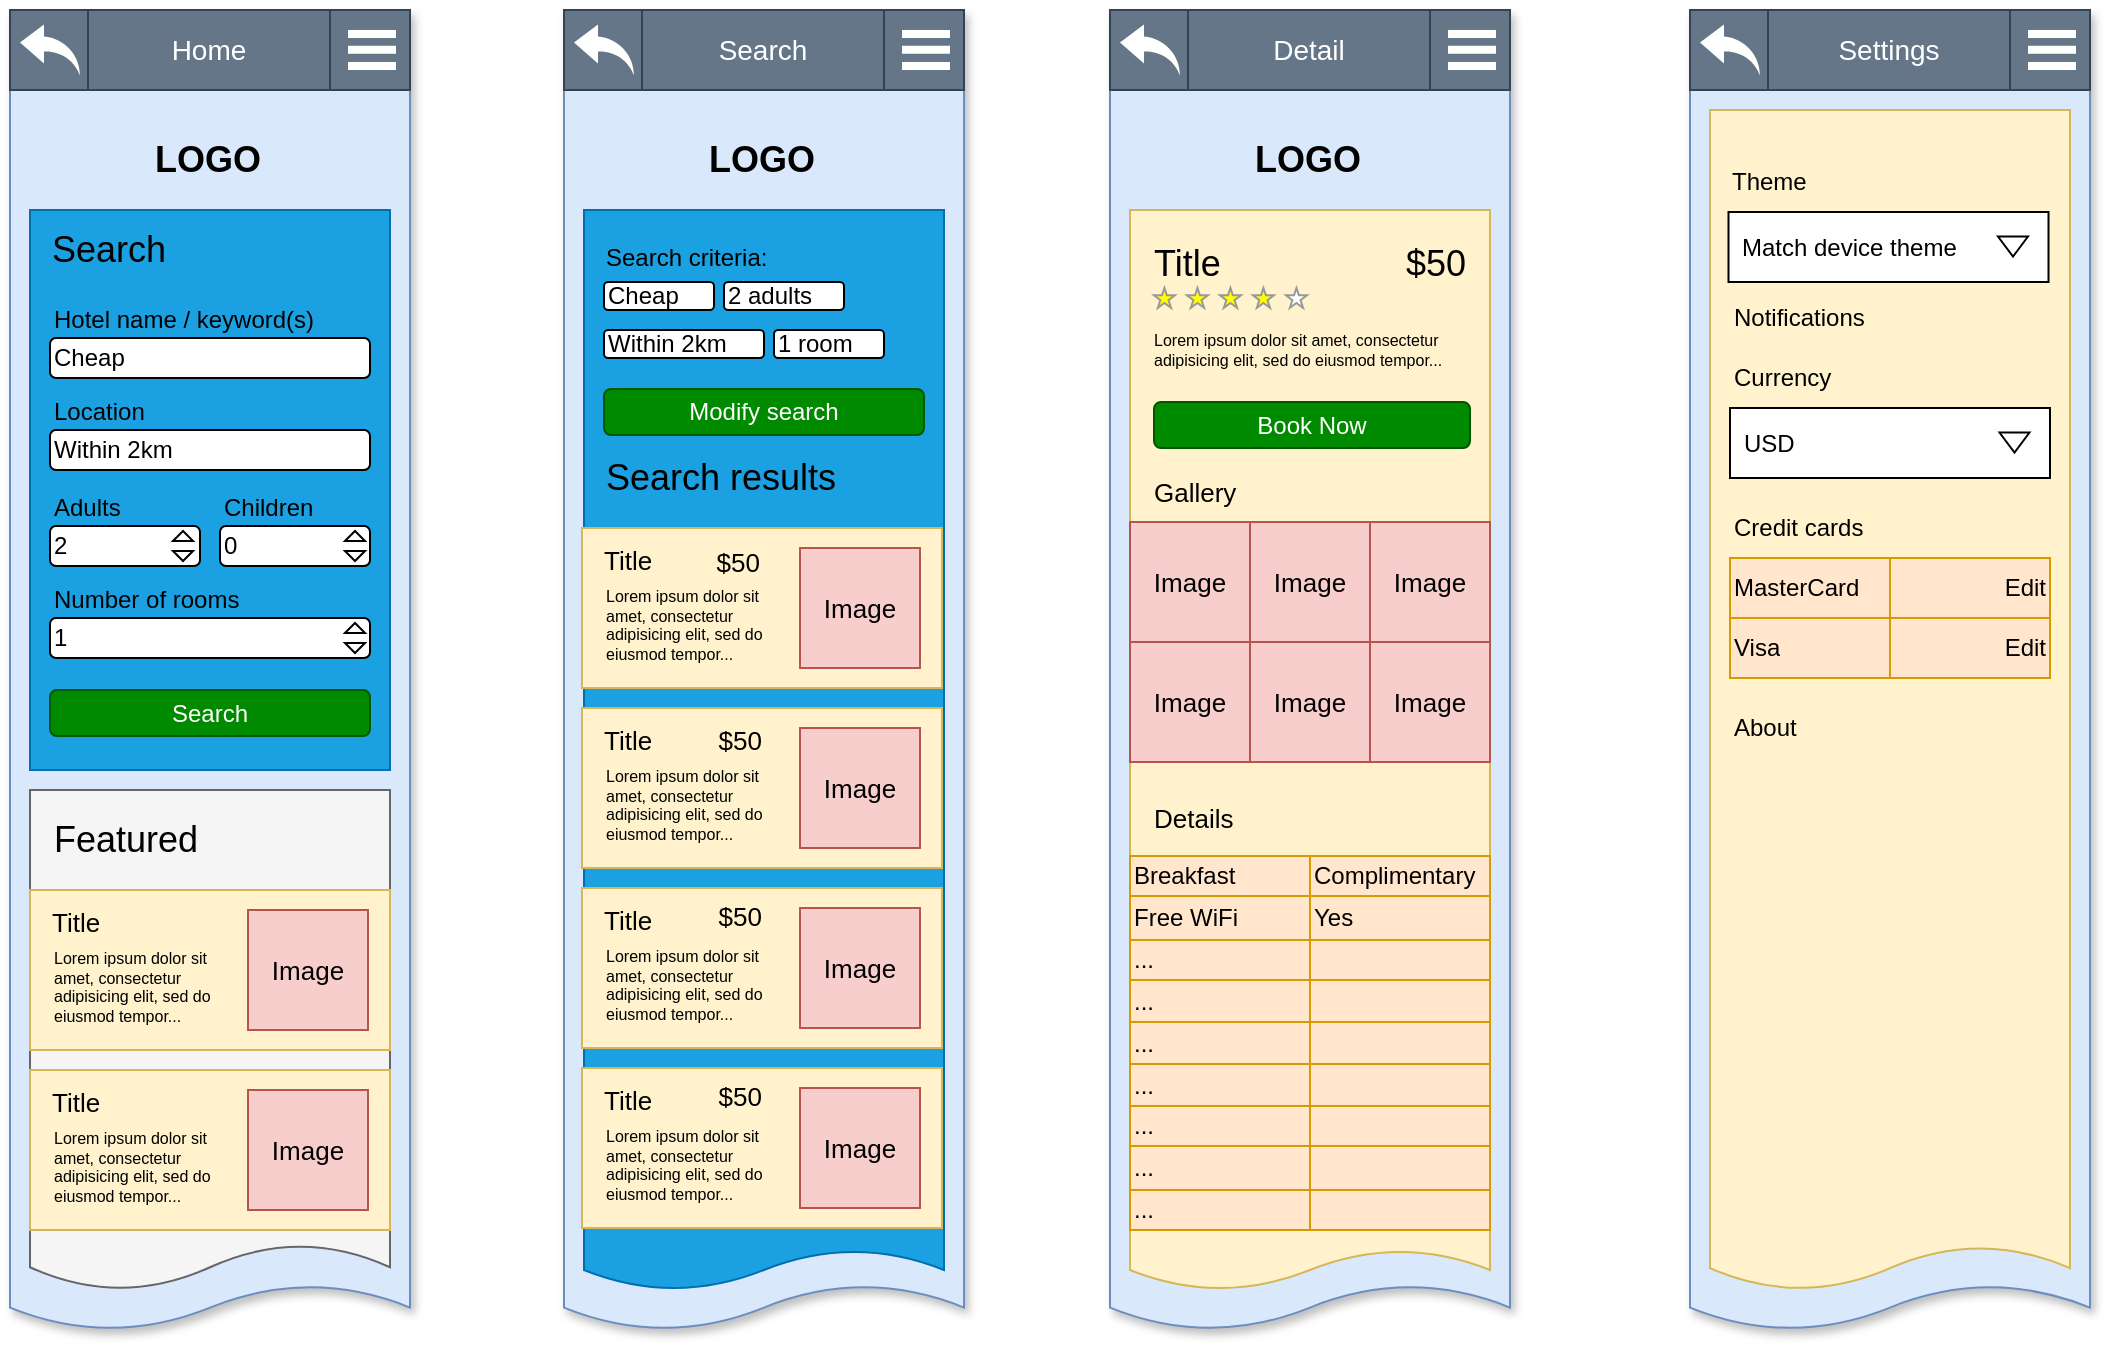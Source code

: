 <mxfile version="20.0.3" type="device"><diagram id="dLXvQDqsmaYgYuKGs8XK" name="Page-1"><mxGraphModel dx="1188" dy="667" grid="0" gridSize="10" guides="1" tooltips="1" connect="1" arrows="1" fold="1" page="1" pageScale="1" pageWidth="1169" pageHeight="827" math="0" shadow="0"><root><mxCell id="0"/><mxCell id="1" parent="0"/><mxCell id="MknirRcpuRxlGnWy9fEz-30" value="" style="shape=document;whiteSpace=wrap;html=1;boundedLbl=1;fontSize=18;fillColor=#dae8fc;size=0.034;strokeColor=#6c8ebf;shadow=1;" parent="1" vertex="1"><mxGeometry x="60" y="80" width="200" height="660" as="geometry"/></mxCell><mxCell id="MknirRcpuRxlGnWy9fEz-31" value="" style="shape=document;whiteSpace=wrap;html=1;boundedLbl=1;fontSize=18;fillColor=#f5f5f5;size=0.091;fontColor=#333333;strokeColor=#666666;" parent="1" vertex="1"><mxGeometry x="70" y="470" width="180" height="250" as="geometry"/></mxCell><mxCell id="MknirRcpuRxlGnWy9fEz-25" value="" style="rounded=0;whiteSpace=wrap;html=1;fillColor=#1ba1e2;fontColor=#ffffff;strokeColor=#006EAF;" parent="1" vertex="1"><mxGeometry x="70" y="180" width="180" height="280" as="geometry"/></mxCell><mxCell id="MknirRcpuRxlGnWy9fEz-2" value="LOGO" style="text;html=1;strokeColor=none;fillColor=none;align=center;verticalAlign=middle;whiteSpace=wrap;rounded=0;fontSize=18;fontStyle=1" parent="1" vertex="1"><mxGeometry x="99" y="140" width="120" height="30" as="geometry"/></mxCell><mxCell id="MknirRcpuRxlGnWy9fEz-3" value="Search" style="text;html=1;strokeColor=none;fillColor=none;align=left;verticalAlign=middle;whiteSpace=wrap;rounded=0;fontSize=18;" parent="1" vertex="1"><mxGeometry x="79" y="190" width="160" height="20" as="geometry"/></mxCell><mxCell id="MknirRcpuRxlGnWy9fEz-4" value="Location" style="text;html=1;strokeColor=none;fillColor=none;align=left;verticalAlign=middle;whiteSpace=wrap;rounded=0;" parent="1" vertex="1"><mxGeometry x="80" y="276" width="160" height="10" as="geometry"/></mxCell><mxCell id="MknirRcpuRxlGnWy9fEz-5" value="Within 2km" style="rounded=1;whiteSpace=wrap;html=1;align=left;" parent="1" vertex="1"><mxGeometry x="80" y="290" width="160" height="20" as="geometry"/></mxCell><mxCell id="MknirRcpuRxlGnWy9fEz-10" value="Hotel name / keyword(s)" style="text;html=1;strokeColor=none;fillColor=none;align=left;verticalAlign=middle;whiteSpace=wrap;rounded=0;" parent="1" vertex="1"><mxGeometry x="80" y="230" width="160" height="10" as="geometry"/></mxCell><mxCell id="MknirRcpuRxlGnWy9fEz-11" value="Cheap" style="rounded=1;whiteSpace=wrap;html=1;align=left;" parent="1" vertex="1"><mxGeometry x="80" y="244" width="160" height="20" as="geometry"/></mxCell><mxCell id="MknirRcpuRxlGnWy9fEz-12" value="Adults" style="text;html=1;strokeColor=none;fillColor=none;align=left;verticalAlign=middle;whiteSpace=wrap;rounded=0;" parent="1" vertex="1"><mxGeometry x="80" y="324" width="75" height="10" as="geometry"/></mxCell><mxCell id="MknirRcpuRxlGnWy9fEz-13" value="2" style="rounded=1;whiteSpace=wrap;html=1;align=left;" parent="1" vertex="1"><mxGeometry x="80" y="338" width="75" height="20" as="geometry"/></mxCell><mxCell id="MknirRcpuRxlGnWy9fEz-14" value="Number of rooms" style="text;html=1;strokeColor=none;fillColor=none;align=left;verticalAlign=middle;whiteSpace=wrap;rounded=0;" parent="1" vertex="1"><mxGeometry x="80" y="370" width="160" height="10" as="geometry"/></mxCell><mxCell id="MknirRcpuRxlGnWy9fEz-15" value="1" style="rounded=1;whiteSpace=wrap;html=1;align=left;" parent="1" vertex="1"><mxGeometry x="80" y="384" width="160" height="20" as="geometry"/></mxCell><mxCell id="MknirRcpuRxlGnWy9fEz-16" value="Search" style="rounded=1;whiteSpace=wrap;html=1;fillColor=#008a00;fontColor=#ffffff;strokeColor=#005700;" parent="1" vertex="1"><mxGeometry x="80" y="420" width="160" height="23" as="geometry"/></mxCell><mxCell id="MknirRcpuRxlGnWy9fEz-18" value="0" style="rounded=1;whiteSpace=wrap;html=1;align=left;" parent="1" vertex="1"><mxGeometry x="165" y="338" width="75" height="20" as="geometry"/></mxCell><mxCell id="MknirRcpuRxlGnWy9fEz-19" value="Children" style="text;html=1;strokeColor=none;fillColor=none;align=left;verticalAlign=middle;whiteSpace=wrap;rounded=0;" parent="1" vertex="1"><mxGeometry x="165" y="324" width="75" height="10" as="geometry"/></mxCell><mxCell id="MknirRcpuRxlGnWy9fEz-20" value="" style="triangle;whiteSpace=wrap;html=1;fillColor=default;rotation=90;" parent="1" vertex="1"><mxGeometry x="144" y="348" width="5" height="10" as="geometry"/></mxCell><mxCell id="MknirRcpuRxlGnWy9fEz-21" value="" style="triangle;whiteSpace=wrap;html=1;fillColor=default;rotation=-90;" parent="1" vertex="1"><mxGeometry x="144" y="338" width="5" height="10" as="geometry"/></mxCell><mxCell id="MknirRcpuRxlGnWy9fEz-22" value="" style="triangle;whiteSpace=wrap;html=1;fillColor=default;rotation=90;" parent="1" vertex="1"><mxGeometry x="230" y="348" width="5" height="10" as="geometry"/></mxCell><mxCell id="MknirRcpuRxlGnWy9fEz-23" value="" style="triangle;whiteSpace=wrap;html=1;fillColor=default;rotation=-90;" parent="1" vertex="1"><mxGeometry x="230" y="338" width="5" height="10" as="geometry"/></mxCell><mxCell id="MknirRcpuRxlGnWy9fEz-24" value="" style="shape=image;html=1;verticalAlign=top;verticalLabelPosition=bottom;labelBackgroundColor=#ffffff;imageAspect=0;aspect=fixed;image=https://cdn1.iconfinder.com/data/icons/bootstrap-vol-3/16/geo-alt-128.png;fillColor=default;" parent="1" vertex="1"><mxGeometry x="226" y="293.5" width="13" height="13" as="geometry"/></mxCell><mxCell id="MknirRcpuRxlGnWy9fEz-26" value="" style="triangle;whiteSpace=wrap;html=1;fillColor=default;rotation=90;" parent="1" vertex="1"><mxGeometry x="230" y="394" width="5" height="10" as="geometry"/></mxCell><mxCell id="MknirRcpuRxlGnWy9fEz-27" value="" style="triangle;whiteSpace=wrap;html=1;fillColor=default;rotation=-90;" parent="1" vertex="1"><mxGeometry x="230" y="384" width="5" height="10" as="geometry"/></mxCell><mxCell id="MknirRcpuRxlGnWy9fEz-32" value="Featured" style="text;html=1;strokeColor=none;fillColor=none;align=left;verticalAlign=middle;whiteSpace=wrap;rounded=0;fontSize=18;" parent="1" vertex="1"><mxGeometry x="80" y="480" width="160" height="30" as="geometry"/></mxCell><mxCell id="MknirRcpuRxlGnWy9fEz-42" value="" style="group" parent="1" vertex="1" connectable="0"><mxGeometry x="70" y="520" width="180" height="80" as="geometry"/></mxCell><mxCell id="MknirRcpuRxlGnWy9fEz-41" value="" style="rounded=0;whiteSpace=wrap;html=1;fontSize=8;fillColor=#fff2cc;strokeColor=#d6b656;" parent="MknirRcpuRxlGnWy9fEz-42" vertex="1"><mxGeometry width="180" height="80" as="geometry"/></mxCell><mxCell id="MknirRcpuRxlGnWy9fEz-34" value="Image" style="rounded=0;whiteSpace=wrap;html=1;fontSize=13;fillColor=#f8cecc;strokeColor=#b85450;" parent="MknirRcpuRxlGnWy9fEz-42" vertex="1"><mxGeometry x="109" y="10" width="60" height="60" as="geometry"/></mxCell><mxCell id="MknirRcpuRxlGnWy9fEz-36" value="Title" style="text;html=1;strokeColor=none;fillColor=none;align=left;verticalAlign=top;whiteSpace=wrap;rounded=0;fontSize=13;" parent="MknirRcpuRxlGnWy9fEz-42" vertex="1"><mxGeometry x="9" y="2" width="60" height="30" as="geometry"/></mxCell><mxCell id="MknirRcpuRxlGnWy9fEz-38" value="Lorem ipsum dolor sit amet, consectetur adipisicing elit, sed do eiusmod tempor..." style="text;html=1;strokeColor=none;fillColor=none;align=left;verticalAlign=top;whiteSpace=wrap;rounded=0;fontSize=8;" parent="MknirRcpuRxlGnWy9fEz-42" vertex="1"><mxGeometry x="10" y="23" width="90" height="45" as="geometry"/></mxCell><mxCell id="MknirRcpuRxlGnWy9fEz-43" value="" style="group" parent="1" vertex="1" connectable="0"><mxGeometry x="70" y="610" width="180" height="80" as="geometry"/></mxCell><mxCell id="MknirRcpuRxlGnWy9fEz-44" value="" style="rounded=0;whiteSpace=wrap;html=1;fontSize=8;fillColor=#fff2cc;strokeColor=#d6b656;" parent="MknirRcpuRxlGnWy9fEz-43" vertex="1"><mxGeometry width="180" height="80" as="geometry"/></mxCell><mxCell id="MknirRcpuRxlGnWy9fEz-45" value="Image" style="rounded=0;whiteSpace=wrap;html=1;fontSize=13;fillColor=#f8cecc;strokeColor=#b85450;" parent="MknirRcpuRxlGnWy9fEz-43" vertex="1"><mxGeometry x="109" y="10" width="60" height="60" as="geometry"/></mxCell><mxCell id="MknirRcpuRxlGnWy9fEz-46" value="Title" style="text;html=1;strokeColor=none;fillColor=none;align=left;verticalAlign=top;whiteSpace=wrap;rounded=0;fontSize=13;" parent="MknirRcpuRxlGnWy9fEz-43" vertex="1"><mxGeometry x="9" y="2" width="60" height="30" as="geometry"/></mxCell><mxCell id="MknirRcpuRxlGnWy9fEz-47" value="Lorem ipsum dolor sit amet, consectetur adipisicing elit, sed do eiusmod tempor..." style="text;html=1;strokeColor=none;fillColor=none;align=left;verticalAlign=top;whiteSpace=wrap;rounded=0;fontSize=8;" parent="MknirRcpuRxlGnWy9fEz-43" vertex="1"><mxGeometry x="10" y="23" width="90" height="45" as="geometry"/></mxCell><mxCell id="lwDurS3G5wIjQfBK3XuA-1" value="" style="shape=document;whiteSpace=wrap;html=1;boundedLbl=1;fontSize=18;fillColor=#dae8fc;size=0.034;strokeColor=#6c8ebf;shadow=1;" vertex="1" parent="1"><mxGeometry x="337" y="80" width="200" height="660" as="geometry"/></mxCell><mxCell id="lwDurS3G5wIjQfBK3XuA-2" value="" style="shape=document;whiteSpace=wrap;html=1;boundedLbl=1;fontSize=18;fillColor=#1ba1e2;size=0.037;fontColor=#ffffff;strokeColor=#006EAF;" vertex="1" parent="1"><mxGeometry x="347" y="180" width="180" height="540" as="geometry"/></mxCell><mxCell id="lwDurS3G5wIjQfBK3XuA-4" value="LOGO" style="text;html=1;strokeColor=none;fillColor=none;align=center;verticalAlign=middle;whiteSpace=wrap;rounded=0;fontSize=18;fontStyle=1" vertex="1" parent="1"><mxGeometry x="376" y="140" width="120" height="30" as="geometry"/></mxCell><mxCell id="lwDurS3G5wIjQfBK3XuA-14" value="Modify search" style="rounded=1;whiteSpace=wrap;html=1;fillColor=#008a00;fontColor=#ffffff;strokeColor=#005700;" vertex="1" parent="1"><mxGeometry x="357" y="269.5" width="160" height="23" as="geometry"/></mxCell><mxCell id="lwDurS3G5wIjQfBK3XuA-24" value="Search results" style="text;html=1;strokeColor=none;fillColor=none;align=left;verticalAlign=middle;whiteSpace=wrap;rounded=0;fontSize=18;" vertex="1" parent="1"><mxGeometry x="356" y="299" width="160" height="30" as="geometry"/></mxCell><mxCell id="lwDurS3G5wIjQfBK3XuA-25" value="" style="group" vertex="1" connectable="0" parent="1"><mxGeometry x="346" y="339" width="180" height="80" as="geometry"/></mxCell><mxCell id="lwDurS3G5wIjQfBK3XuA-26" value="" style="rounded=0;whiteSpace=wrap;html=1;fontSize=8;fillColor=#fff2cc;strokeColor=#d6b656;" vertex="1" parent="lwDurS3G5wIjQfBK3XuA-25"><mxGeometry width="180" height="80" as="geometry"/></mxCell><mxCell id="lwDurS3G5wIjQfBK3XuA-27" value="Image" style="rounded=0;whiteSpace=wrap;html=1;fontSize=13;fillColor=#f8cecc;strokeColor=#b85450;" vertex="1" parent="lwDurS3G5wIjQfBK3XuA-25"><mxGeometry x="109" y="10" width="60" height="60" as="geometry"/></mxCell><mxCell id="lwDurS3G5wIjQfBK3XuA-28" value="Title" style="text;html=1;strokeColor=none;fillColor=none;align=left;verticalAlign=top;whiteSpace=wrap;rounded=0;fontSize=13;" vertex="1" parent="lwDurS3G5wIjQfBK3XuA-25"><mxGeometry x="9" y="2" width="60" height="30" as="geometry"/></mxCell><mxCell id="lwDurS3G5wIjQfBK3XuA-29" value="Lorem ipsum dolor sit amet, consectetur adipisicing elit, sed do eiusmod tempor..." style="text;html=1;strokeColor=none;fillColor=none;align=left;verticalAlign=top;whiteSpace=wrap;rounded=0;fontSize=8;" vertex="1" parent="lwDurS3G5wIjQfBK3XuA-25"><mxGeometry x="10" y="23" width="90" height="45" as="geometry"/></mxCell><mxCell id="lwDurS3G5wIjQfBK3XuA-118" value="$50" style="text;html=1;strokeColor=none;fillColor=none;align=right;verticalAlign=top;whiteSpace=wrap;rounded=0;fontSize=13;" vertex="1" parent="lwDurS3G5wIjQfBK3XuA-25"><mxGeometry x="50" y="3" width="41" height="20" as="geometry"/></mxCell><mxCell id="lwDurS3G5wIjQfBK3XuA-30" value="" style="group" vertex="1" connectable="0" parent="1"><mxGeometry x="346" y="429" width="180" height="80" as="geometry"/></mxCell><mxCell id="lwDurS3G5wIjQfBK3XuA-31" value="" style="rounded=0;whiteSpace=wrap;html=1;fontSize=8;fillColor=#fff2cc;strokeColor=#d6b656;" vertex="1" parent="lwDurS3G5wIjQfBK3XuA-30"><mxGeometry width="180" height="80" as="geometry"/></mxCell><mxCell id="lwDurS3G5wIjQfBK3XuA-32" value="Image" style="rounded=0;whiteSpace=wrap;html=1;fontSize=13;fillColor=#f8cecc;strokeColor=#b85450;" vertex="1" parent="lwDurS3G5wIjQfBK3XuA-30"><mxGeometry x="109" y="10" width="60" height="60" as="geometry"/></mxCell><mxCell id="lwDurS3G5wIjQfBK3XuA-33" value="Title" style="text;html=1;strokeColor=none;fillColor=none;align=left;verticalAlign=top;whiteSpace=wrap;rounded=0;fontSize=13;" vertex="1" parent="lwDurS3G5wIjQfBK3XuA-30"><mxGeometry x="9" y="2" width="60" height="30" as="geometry"/></mxCell><mxCell id="lwDurS3G5wIjQfBK3XuA-34" value="Lorem ipsum dolor sit amet, consectetur adipisicing elit, sed do eiusmod tempor..." style="text;html=1;strokeColor=none;fillColor=none;align=left;verticalAlign=top;whiteSpace=wrap;rounded=0;fontSize=8;" vertex="1" parent="lwDurS3G5wIjQfBK3XuA-30"><mxGeometry x="10" y="23" width="90" height="45" as="geometry"/></mxCell><mxCell id="lwDurS3G5wIjQfBK3XuA-119" value="$50" style="text;html=1;strokeColor=none;fillColor=none;align=right;verticalAlign=top;whiteSpace=wrap;rounded=0;fontSize=13;" vertex="1" parent="lwDurS3G5wIjQfBK3XuA-30"><mxGeometry x="51" y="2" width="41" height="20" as="geometry"/></mxCell><mxCell id="lwDurS3G5wIjQfBK3XuA-35" value="" style="group" vertex="1" connectable="0" parent="1"><mxGeometry x="346" y="519" width="180" height="80" as="geometry"/></mxCell><mxCell id="lwDurS3G5wIjQfBK3XuA-36" value="" style="rounded=0;whiteSpace=wrap;html=1;fontSize=8;fillColor=#fff2cc;strokeColor=#d6b656;" vertex="1" parent="lwDurS3G5wIjQfBK3XuA-35"><mxGeometry width="180" height="80" as="geometry"/></mxCell><mxCell id="lwDurS3G5wIjQfBK3XuA-37" value="Image" style="rounded=0;whiteSpace=wrap;html=1;fontSize=13;fillColor=#f8cecc;strokeColor=#b85450;" vertex="1" parent="lwDurS3G5wIjQfBK3XuA-35"><mxGeometry x="109" y="10" width="60" height="60" as="geometry"/></mxCell><mxCell id="lwDurS3G5wIjQfBK3XuA-38" value="Title" style="text;html=1;strokeColor=none;fillColor=none;align=left;verticalAlign=top;whiteSpace=wrap;rounded=0;fontSize=13;" vertex="1" parent="lwDurS3G5wIjQfBK3XuA-35"><mxGeometry x="9" y="2" width="60" height="30" as="geometry"/></mxCell><mxCell id="lwDurS3G5wIjQfBK3XuA-39" value="Lorem ipsum dolor sit amet, consectetur adipisicing elit, sed do eiusmod tempor..." style="text;html=1;strokeColor=none;fillColor=none;align=left;verticalAlign=top;whiteSpace=wrap;rounded=0;fontSize=8;" vertex="1" parent="lwDurS3G5wIjQfBK3XuA-35"><mxGeometry x="10" y="23" width="90" height="45" as="geometry"/></mxCell><mxCell id="lwDurS3G5wIjQfBK3XuA-120" value="$50" style="text;html=1;strokeColor=none;fillColor=none;align=right;verticalAlign=top;whiteSpace=wrap;rounded=0;fontSize=13;" vertex="1" parent="lwDurS3G5wIjQfBK3XuA-35"><mxGeometry x="51" width="41" height="20" as="geometry"/></mxCell><mxCell id="lwDurS3G5wIjQfBK3XuA-40" value="" style="group" vertex="1" connectable="0" parent="1"><mxGeometry x="346" y="609" width="180" height="80" as="geometry"/></mxCell><mxCell id="lwDurS3G5wIjQfBK3XuA-41" value="" style="rounded=0;whiteSpace=wrap;html=1;fontSize=8;fillColor=#fff2cc;strokeColor=#d6b656;" vertex="1" parent="lwDurS3G5wIjQfBK3XuA-40"><mxGeometry width="180" height="80" as="geometry"/></mxCell><mxCell id="lwDurS3G5wIjQfBK3XuA-42" value="Image" style="rounded=0;whiteSpace=wrap;html=1;fontSize=13;fillColor=#f8cecc;strokeColor=#b85450;" vertex="1" parent="lwDurS3G5wIjQfBK3XuA-40"><mxGeometry x="109" y="10" width="60" height="60" as="geometry"/></mxCell><mxCell id="lwDurS3G5wIjQfBK3XuA-43" value="Title" style="text;html=1;strokeColor=none;fillColor=none;align=left;verticalAlign=top;whiteSpace=wrap;rounded=0;fontSize=13;" vertex="1" parent="lwDurS3G5wIjQfBK3XuA-40"><mxGeometry x="9" y="2" width="60" height="30" as="geometry"/></mxCell><mxCell id="lwDurS3G5wIjQfBK3XuA-44" value="Lorem ipsum dolor sit amet, consectetur adipisicing elit, sed do eiusmod tempor..." style="text;html=1;strokeColor=none;fillColor=none;align=left;verticalAlign=top;whiteSpace=wrap;rounded=0;fontSize=8;" vertex="1" parent="lwDurS3G5wIjQfBK3XuA-40"><mxGeometry x="10" y="23" width="90" height="45" as="geometry"/></mxCell><mxCell id="lwDurS3G5wIjQfBK3XuA-121" value="$50" style="text;html=1;strokeColor=none;fillColor=none;align=right;verticalAlign=top;whiteSpace=wrap;rounded=0;fontSize=13;" vertex="1" parent="lwDurS3G5wIjQfBK3XuA-40"><mxGeometry x="51" width="41" height="20" as="geometry"/></mxCell><mxCell id="lwDurS3G5wIjQfBK3XuA-45" value="Search criteria:" style="text;html=1;strokeColor=none;fillColor=none;align=left;verticalAlign=top;whiteSpace=wrap;rounded=0;" vertex="1" parent="1"><mxGeometry x="356" y="190" width="161" height="70" as="geometry"/></mxCell><mxCell id="lwDurS3G5wIjQfBK3XuA-46" value="Cheap" style="rounded=1;whiteSpace=wrap;html=1;align=left;" vertex="1" parent="1"><mxGeometry x="357" y="216" width="55" height="14" as="geometry"/></mxCell><mxCell id="lwDurS3G5wIjQfBK3XuA-47" value="2 adults" style="rounded=1;whiteSpace=wrap;html=1;align=left;" vertex="1" parent="1"><mxGeometry x="417" y="216" width="60" height="14" as="geometry"/></mxCell><mxCell id="lwDurS3G5wIjQfBK3XuA-48" value="Within 2km" style="rounded=1;whiteSpace=wrap;html=1;align=left;" vertex="1" parent="1"><mxGeometry x="357" y="240" width="80" height="14" as="geometry"/></mxCell><mxCell id="lwDurS3G5wIjQfBK3XuA-49" value="1 room" style="rounded=1;whiteSpace=wrap;html=1;align=left;" vertex="1" parent="1"><mxGeometry x="442" y="240" width="55" height="14" as="geometry"/></mxCell><mxCell id="lwDurS3G5wIjQfBK3XuA-50" value="" style="shape=image;html=1;verticalAlign=top;verticalLabelPosition=bottom;labelBackgroundColor=#ffffff;imageAspect=0;aspect=fixed;image=https://cdn0.iconfinder.com/data/icons/evericons-24px-vol-1/24/circle-x-128.png" vertex="1" parent="1"><mxGeometry x="400" y="218" width="10" height="10" as="geometry"/></mxCell><mxCell id="lwDurS3G5wIjQfBK3XuA-51" value="" style="shape=image;html=1;verticalAlign=top;verticalLabelPosition=bottom;labelBackgroundColor=#ffffff;imageAspect=0;aspect=fixed;image=https://cdn0.iconfinder.com/data/icons/evericons-24px-vol-1/24/circle-x-128.png" vertex="1" parent="1"><mxGeometry x="465" y="218" width="10" height="10" as="geometry"/></mxCell><mxCell id="lwDurS3G5wIjQfBK3XuA-52" value="" style="shape=image;html=1;verticalAlign=top;verticalLabelPosition=bottom;labelBackgroundColor=#ffffff;imageAspect=0;aspect=fixed;image=https://cdn0.iconfinder.com/data/icons/evericons-24px-vol-1/24/circle-x-128.png" vertex="1" parent="1"><mxGeometry x="425" y="242" width="10" height="10" as="geometry"/></mxCell><mxCell id="lwDurS3G5wIjQfBK3XuA-53" value="" style="shape=image;html=1;verticalAlign=top;verticalLabelPosition=bottom;labelBackgroundColor=#ffffff;imageAspect=0;aspect=fixed;image=https://cdn0.iconfinder.com/data/icons/evericons-24px-vol-1/24/circle-x-128.png" vertex="1" parent="1"><mxGeometry x="485" y="242" width="10" height="10" as="geometry"/></mxCell><mxCell id="lwDurS3G5wIjQfBK3XuA-54" value="" style="shape=document;whiteSpace=wrap;html=1;boundedLbl=1;fontSize=18;fillColor=#dae8fc;size=0.034;strokeColor=#6c8ebf;shadow=1;" vertex="1" parent="1"><mxGeometry x="610" y="80" width="200" height="660" as="geometry"/></mxCell><mxCell id="lwDurS3G5wIjQfBK3XuA-55" value="" style="shape=document;whiteSpace=wrap;html=1;boundedLbl=1;fontSize=18;fillColor=#fff2cc;size=0.037;strokeColor=#d6b656;" vertex="1" parent="1"><mxGeometry x="620" y="180" width="180" height="540" as="geometry"/></mxCell><mxCell id="lwDurS3G5wIjQfBK3XuA-56" value="LOGO" style="text;html=1;strokeColor=none;fillColor=none;align=center;verticalAlign=middle;whiteSpace=wrap;rounded=0;fontSize=18;fontStyle=1" vertex="1" parent="1"><mxGeometry x="649" y="140" width="120" height="30" as="geometry"/></mxCell><mxCell id="lwDurS3G5wIjQfBK3XuA-88" value="" style="rounded=0;whiteSpace=wrap;html=1;fillColor=#647687;fontColor=#ffffff;strokeColor=#314354;" vertex="1" parent="1"><mxGeometry x="60" y="80" width="40" height="40" as="geometry"/></mxCell><mxCell id="lwDurS3G5wIjQfBK3XuA-89" value="Home" style="rounded=0;whiteSpace=wrap;html=1;fontSize=14;fillColor=#647687;fontColor=#ffffff;strokeColor=#314354;" vertex="1" parent="1"><mxGeometry x="99" y="80" width="121" height="40" as="geometry"/></mxCell><mxCell id="lwDurS3G5wIjQfBK3XuA-90" value="" style="html=1;verticalLabelPosition=bottom;align=center;labelBackgroundColor=#ffffff;verticalAlign=top;strokeWidth=2;strokeColor=none;shadow=0;dashed=0;shape=mxgraph.ios7.icons.back;" vertex="1" parent="1"><mxGeometry x="65" y="87.25" width="30" height="25.5" as="geometry"/></mxCell><mxCell id="lwDurS3G5wIjQfBK3XuA-91" value="" style="rounded=0;whiteSpace=wrap;html=1;fillColor=#647687;fontColor=#ffffff;strokeColor=#314354;" vertex="1" parent="1"><mxGeometry x="337" y="80" width="40" height="40" as="geometry"/></mxCell><mxCell id="lwDurS3G5wIjQfBK3XuA-92" value="Search" style="rounded=0;whiteSpace=wrap;html=1;fontSize=14;fillColor=#647687;fontColor=#ffffff;strokeColor=#314354;" vertex="1" parent="1"><mxGeometry x="376" y="80" width="121" height="40" as="geometry"/></mxCell><mxCell id="lwDurS3G5wIjQfBK3XuA-93" value="" style="html=1;verticalLabelPosition=bottom;align=center;labelBackgroundColor=#ffffff;verticalAlign=top;strokeWidth=2;strokeColor=none;shadow=0;dashed=0;shape=mxgraph.ios7.icons.back;" vertex="1" parent="1"><mxGeometry x="342" y="87.25" width="30" height="25.5" as="geometry"/></mxCell><mxCell id="lwDurS3G5wIjQfBK3XuA-94" value="" style="rounded=0;whiteSpace=wrap;html=1;fillColor=#647687;fontColor=#ffffff;strokeColor=#314354;" vertex="1" parent="1"><mxGeometry x="610" y="80" width="40" height="40" as="geometry"/></mxCell><mxCell id="lwDurS3G5wIjQfBK3XuA-95" value="Detail" style="rounded=0;whiteSpace=wrap;html=1;fontSize=14;fillColor=#647687;fontColor=#ffffff;strokeColor=#314354;" vertex="1" parent="1"><mxGeometry x="649" y="80" width="121" height="40" as="geometry"/></mxCell><mxCell id="lwDurS3G5wIjQfBK3XuA-96" value="" style="html=1;verticalLabelPosition=bottom;align=center;labelBackgroundColor=#ffffff;verticalAlign=top;strokeWidth=2;strokeColor=none;shadow=0;dashed=0;shape=mxgraph.ios7.icons.back;" vertex="1" parent="1"><mxGeometry x="615" y="87.25" width="30" height="25.5" as="geometry"/></mxCell><mxCell id="lwDurS3G5wIjQfBK3XuA-61" value="Image" style="rounded=0;whiteSpace=wrap;html=1;fontSize=13;fillColor=#f8cecc;strokeColor=#b85450;" vertex="1" parent="1"><mxGeometry x="680" y="336" width="60" height="60" as="geometry"/></mxCell><mxCell id="lwDurS3G5wIjQfBK3XuA-62" value="Title" style="text;html=1;strokeColor=none;fillColor=none;align=left;verticalAlign=top;whiteSpace=wrap;rounded=0;fontSize=18;" vertex="1" parent="1"><mxGeometry x="630" y="190" width="60" height="30" as="geometry"/></mxCell><mxCell id="lwDurS3G5wIjQfBK3XuA-63" value="Lorem ipsum dolor sit amet, consectetur adipisicing elit, sed do eiusmod tempor..." style="text;html=1;strokeColor=none;fillColor=none;align=left;verticalAlign=top;whiteSpace=wrap;rounded=0;fontSize=8;" vertex="1" parent="1"><mxGeometry x="630" y="234" width="160" height="30" as="geometry"/></mxCell><mxCell id="lwDurS3G5wIjQfBK3XuA-97" value="Image" style="rounded=0;whiteSpace=wrap;html=1;fontSize=13;fillColor=#f8cecc;strokeColor=#b85450;" vertex="1" parent="1"><mxGeometry x="620" y="336" width="60" height="60" as="geometry"/></mxCell><mxCell id="lwDurS3G5wIjQfBK3XuA-98" value="Image" style="rounded=0;whiteSpace=wrap;html=1;fontSize=13;fillColor=#f8cecc;strokeColor=#b85450;" vertex="1" parent="1"><mxGeometry x="740" y="336" width="60" height="60" as="geometry"/></mxCell><mxCell id="lwDurS3G5wIjQfBK3XuA-99" value="Image" style="rounded=0;whiteSpace=wrap;html=1;fontSize=13;fillColor=#f8cecc;strokeColor=#b85450;" vertex="1" parent="1"><mxGeometry x="680" y="396" width="60" height="60" as="geometry"/></mxCell><mxCell id="lwDurS3G5wIjQfBK3XuA-100" value="Image" style="rounded=0;whiteSpace=wrap;html=1;fontSize=13;fillColor=#f8cecc;strokeColor=#b85450;" vertex="1" parent="1"><mxGeometry x="620" y="396" width="60" height="60" as="geometry"/></mxCell><mxCell id="lwDurS3G5wIjQfBK3XuA-101" value="Image" style="rounded=0;whiteSpace=wrap;html=1;fontSize=13;fillColor=#f8cecc;strokeColor=#b85450;" vertex="1" parent="1"><mxGeometry x="740" y="396" width="60" height="60" as="geometry"/></mxCell><mxCell id="lwDurS3G5wIjQfBK3XuA-102" value="Gallery" style="text;html=1;strokeColor=none;fillColor=none;align=left;verticalAlign=top;whiteSpace=wrap;rounded=0;fontSize=13;" vertex="1" parent="1"><mxGeometry x="630" y="307" width="60" height="30" as="geometry"/></mxCell><mxCell id="lwDurS3G5wIjQfBK3XuA-103" value="" style="shape=table;html=1;whiteSpace=wrap;startSize=0;container=1;collapsible=0;childLayout=tableLayout;fontSize=11;fillColor=#ffe6cc;strokeColor=#d79b00;align=left;" vertex="1" parent="1"><mxGeometry x="620" y="503" width="180" height="187" as="geometry"/></mxCell><mxCell id="lwDurS3G5wIjQfBK3XuA-104" value="" style="shape=tableRow;horizontal=0;startSize=0;swimlaneHead=0;swimlaneBody=0;top=0;left=0;bottom=0;right=0;collapsible=0;dropTarget=0;fillColor=none;points=[[0,0.5],[1,0.5]];portConstraint=eastwest;fontSize=18;" vertex="1" parent="lwDurS3G5wIjQfBK3XuA-103"><mxGeometry width="180" height="20" as="geometry"/></mxCell><mxCell id="lwDurS3G5wIjQfBK3XuA-105" value="Breakfast" style="shape=partialRectangle;html=1;whiteSpace=wrap;connectable=0;fillColor=none;top=0;left=0;bottom=0;right=0;overflow=hidden;fontSize=12;align=left;verticalAlign=middle;" vertex="1" parent="lwDurS3G5wIjQfBK3XuA-104"><mxGeometry width="90" height="20" as="geometry"><mxRectangle width="90" height="20" as="alternateBounds"/></mxGeometry></mxCell><mxCell id="lwDurS3G5wIjQfBK3XuA-106" value="Complimentary" style="shape=partialRectangle;html=1;whiteSpace=wrap;connectable=0;fillColor=none;top=0;left=0;bottom=0;right=0;overflow=hidden;fontSize=12;align=left;" vertex="1" parent="lwDurS3G5wIjQfBK3XuA-104"><mxGeometry x="90" width="90" height="20" as="geometry"><mxRectangle width="90" height="20" as="alternateBounds"/></mxGeometry></mxCell><mxCell id="lwDurS3G5wIjQfBK3XuA-108" value="" style="shape=tableRow;horizontal=0;startSize=0;swimlaneHead=0;swimlaneBody=0;top=0;left=0;bottom=0;right=0;collapsible=0;dropTarget=0;fillColor=none;points=[[0,0.5],[1,0.5]];portConstraint=eastwest;fontSize=18;" vertex="1" parent="lwDurS3G5wIjQfBK3XuA-103"><mxGeometry y="20" width="180" height="22" as="geometry"/></mxCell><mxCell id="lwDurS3G5wIjQfBK3XuA-109" value="Free WiFi" style="shape=partialRectangle;html=1;whiteSpace=wrap;connectable=0;fillColor=none;top=0;left=0;bottom=0;right=0;overflow=hidden;fontSize=12;align=left;" vertex="1" parent="lwDurS3G5wIjQfBK3XuA-108"><mxGeometry width="90" height="22" as="geometry"><mxRectangle width="90" height="22" as="alternateBounds"/></mxGeometry></mxCell><mxCell id="lwDurS3G5wIjQfBK3XuA-110" value="Yes" style="shape=partialRectangle;html=1;whiteSpace=wrap;connectable=0;fillColor=none;top=0;left=0;bottom=0;right=0;overflow=hidden;fontSize=12;align=left;" vertex="1" parent="lwDurS3G5wIjQfBK3XuA-108"><mxGeometry x="90" width="90" height="22" as="geometry"><mxRectangle width="90" height="22" as="alternateBounds"/></mxGeometry></mxCell><mxCell id="lwDurS3G5wIjQfBK3XuA-112" value="" style="shape=tableRow;horizontal=0;startSize=0;swimlaneHead=0;swimlaneBody=0;top=0;left=0;bottom=0;right=0;collapsible=0;dropTarget=0;fillColor=none;points=[[0,0.5],[1,0.5]];portConstraint=eastwest;fontSize=18;" vertex="1" parent="lwDurS3G5wIjQfBK3XuA-103"><mxGeometry y="42" width="180" height="20" as="geometry"/></mxCell><mxCell id="lwDurS3G5wIjQfBK3XuA-113" value="..." style="shape=partialRectangle;html=1;whiteSpace=wrap;connectable=0;fillColor=none;top=0;left=0;bottom=0;right=0;overflow=hidden;fontSize=12;align=left;" vertex="1" parent="lwDurS3G5wIjQfBK3XuA-112"><mxGeometry width="90" height="20" as="geometry"><mxRectangle width="90" height="20" as="alternateBounds"/></mxGeometry></mxCell><mxCell id="lwDurS3G5wIjQfBK3XuA-114" value="" style="shape=partialRectangle;html=1;whiteSpace=wrap;connectable=0;fillColor=none;top=0;left=0;bottom=0;right=0;overflow=hidden;fontSize=12;align=left;" vertex="1" parent="lwDurS3G5wIjQfBK3XuA-112"><mxGeometry x="90" width="90" height="20" as="geometry"><mxRectangle width="90" height="20" as="alternateBounds"/></mxGeometry></mxCell><mxCell id="lwDurS3G5wIjQfBK3XuA-123" style="shape=tableRow;horizontal=0;startSize=0;swimlaneHead=0;swimlaneBody=0;top=0;left=0;bottom=0;right=0;collapsible=0;dropTarget=0;fillColor=none;points=[[0,0.5],[1,0.5]];portConstraint=eastwest;fontSize=18;" vertex="1" parent="lwDurS3G5wIjQfBK3XuA-103"><mxGeometry y="62" width="180" height="21" as="geometry"/></mxCell><mxCell id="lwDurS3G5wIjQfBK3XuA-124" value="..." style="shape=partialRectangle;html=1;whiteSpace=wrap;connectable=0;fillColor=none;top=0;left=0;bottom=0;right=0;overflow=hidden;fontSize=12;align=left;" vertex="1" parent="lwDurS3G5wIjQfBK3XuA-123"><mxGeometry width="90" height="21" as="geometry"><mxRectangle width="90" height="21" as="alternateBounds"/></mxGeometry></mxCell><mxCell id="lwDurS3G5wIjQfBK3XuA-125" style="shape=partialRectangle;html=1;whiteSpace=wrap;connectable=0;fillColor=none;top=0;left=0;bottom=0;right=0;overflow=hidden;fontSize=12;align=left;" vertex="1" parent="lwDurS3G5wIjQfBK3XuA-123"><mxGeometry x="90" width="90" height="21" as="geometry"><mxRectangle width="90" height="21" as="alternateBounds"/></mxGeometry></mxCell><mxCell id="lwDurS3G5wIjQfBK3XuA-126" style="shape=tableRow;horizontal=0;startSize=0;swimlaneHead=0;swimlaneBody=0;top=0;left=0;bottom=0;right=0;collapsible=0;dropTarget=0;fillColor=none;points=[[0,0.5],[1,0.5]];portConstraint=eastwest;fontSize=18;" vertex="1" parent="lwDurS3G5wIjQfBK3XuA-103"><mxGeometry y="83" width="180" height="21" as="geometry"/></mxCell><mxCell id="lwDurS3G5wIjQfBK3XuA-127" value="..." style="shape=partialRectangle;html=1;whiteSpace=wrap;connectable=0;fillColor=none;top=0;left=0;bottom=0;right=0;overflow=hidden;fontSize=12;align=left;" vertex="1" parent="lwDurS3G5wIjQfBK3XuA-126"><mxGeometry width="90" height="21" as="geometry"><mxRectangle width="90" height="21" as="alternateBounds"/></mxGeometry></mxCell><mxCell id="lwDurS3G5wIjQfBK3XuA-128" style="shape=partialRectangle;html=1;whiteSpace=wrap;connectable=0;fillColor=none;top=0;left=0;bottom=0;right=0;overflow=hidden;fontSize=12;align=left;" vertex="1" parent="lwDurS3G5wIjQfBK3XuA-126"><mxGeometry x="90" width="90" height="21" as="geometry"><mxRectangle width="90" height="21" as="alternateBounds"/></mxGeometry></mxCell><mxCell id="lwDurS3G5wIjQfBK3XuA-129" style="shape=tableRow;horizontal=0;startSize=0;swimlaneHead=0;swimlaneBody=0;top=0;left=0;bottom=0;right=0;collapsible=0;dropTarget=0;fillColor=none;points=[[0,0.5],[1,0.5]];portConstraint=eastwest;fontSize=18;" vertex="1" parent="lwDurS3G5wIjQfBK3XuA-103"><mxGeometry y="104" width="180" height="21" as="geometry"/></mxCell><mxCell id="lwDurS3G5wIjQfBK3XuA-130" value="..." style="shape=partialRectangle;html=1;whiteSpace=wrap;connectable=0;fillColor=none;top=0;left=0;bottom=0;right=0;overflow=hidden;fontSize=12;align=left;" vertex="1" parent="lwDurS3G5wIjQfBK3XuA-129"><mxGeometry width="90" height="21" as="geometry"><mxRectangle width="90" height="21" as="alternateBounds"/></mxGeometry></mxCell><mxCell id="lwDurS3G5wIjQfBK3XuA-131" style="shape=partialRectangle;html=1;whiteSpace=wrap;connectable=0;fillColor=none;top=0;left=0;bottom=0;right=0;overflow=hidden;fontSize=12;align=left;" vertex="1" parent="lwDurS3G5wIjQfBK3XuA-129"><mxGeometry x="90" width="90" height="21" as="geometry"><mxRectangle width="90" height="21" as="alternateBounds"/></mxGeometry></mxCell><mxCell id="lwDurS3G5wIjQfBK3XuA-132" style="shape=tableRow;horizontal=0;startSize=0;swimlaneHead=0;swimlaneBody=0;top=0;left=0;bottom=0;right=0;collapsible=0;dropTarget=0;fillColor=none;points=[[0,0.5],[1,0.5]];portConstraint=eastwest;fontSize=18;" vertex="1" parent="lwDurS3G5wIjQfBK3XuA-103"><mxGeometry y="125" width="180" height="20" as="geometry"/></mxCell><mxCell id="lwDurS3G5wIjQfBK3XuA-133" value="..." style="shape=partialRectangle;html=1;whiteSpace=wrap;connectable=0;fillColor=none;top=0;left=0;bottom=0;right=0;overflow=hidden;fontSize=12;align=left;" vertex="1" parent="lwDurS3G5wIjQfBK3XuA-132"><mxGeometry width="90" height="20" as="geometry"><mxRectangle width="90" height="20" as="alternateBounds"/></mxGeometry></mxCell><mxCell id="lwDurS3G5wIjQfBK3XuA-134" style="shape=partialRectangle;html=1;whiteSpace=wrap;connectable=0;fillColor=none;top=0;left=0;bottom=0;right=0;overflow=hidden;fontSize=12;align=left;" vertex="1" parent="lwDurS3G5wIjQfBK3XuA-132"><mxGeometry x="90" width="90" height="20" as="geometry"><mxRectangle width="90" height="20" as="alternateBounds"/></mxGeometry></mxCell><mxCell id="lwDurS3G5wIjQfBK3XuA-135" style="shape=tableRow;horizontal=0;startSize=0;swimlaneHead=0;swimlaneBody=0;top=0;left=0;bottom=0;right=0;collapsible=0;dropTarget=0;fillColor=none;points=[[0,0.5],[1,0.5]];portConstraint=eastwest;fontSize=18;" vertex="1" parent="lwDurS3G5wIjQfBK3XuA-103"><mxGeometry y="145" width="180" height="22" as="geometry"/></mxCell><mxCell id="lwDurS3G5wIjQfBK3XuA-136" value="..." style="shape=partialRectangle;html=1;whiteSpace=wrap;connectable=0;fillColor=none;top=0;left=0;bottom=0;right=0;overflow=hidden;fontSize=12;align=left;" vertex="1" parent="lwDurS3G5wIjQfBK3XuA-135"><mxGeometry width="90" height="22" as="geometry"><mxRectangle width="90" height="22" as="alternateBounds"/></mxGeometry></mxCell><mxCell id="lwDurS3G5wIjQfBK3XuA-137" style="shape=partialRectangle;html=1;whiteSpace=wrap;connectable=0;fillColor=none;top=0;left=0;bottom=0;right=0;overflow=hidden;fontSize=12;align=left;" vertex="1" parent="lwDurS3G5wIjQfBK3XuA-135"><mxGeometry x="90" width="90" height="22" as="geometry"><mxRectangle width="90" height="22" as="alternateBounds"/></mxGeometry></mxCell><mxCell id="lwDurS3G5wIjQfBK3XuA-138" style="shape=tableRow;horizontal=0;startSize=0;swimlaneHead=0;swimlaneBody=0;top=0;left=0;bottom=0;right=0;collapsible=0;dropTarget=0;fillColor=none;points=[[0,0.5],[1,0.5]];portConstraint=eastwest;fontSize=18;" vertex="1" parent="lwDurS3G5wIjQfBK3XuA-103"><mxGeometry y="167" width="180" height="20" as="geometry"/></mxCell><mxCell id="lwDurS3G5wIjQfBK3XuA-139" value="..." style="shape=partialRectangle;html=1;whiteSpace=wrap;connectable=0;fillColor=none;top=0;left=0;bottom=0;right=0;overflow=hidden;fontSize=12;align=left;" vertex="1" parent="lwDurS3G5wIjQfBK3XuA-138"><mxGeometry width="90" height="20" as="geometry"><mxRectangle width="90" height="20" as="alternateBounds"/></mxGeometry></mxCell><mxCell id="lwDurS3G5wIjQfBK3XuA-140" style="shape=partialRectangle;html=1;whiteSpace=wrap;connectable=0;fillColor=none;top=0;left=0;bottom=0;right=0;overflow=hidden;fontSize=12;align=left;" vertex="1" parent="lwDurS3G5wIjQfBK3XuA-138"><mxGeometry x="90" width="90" height="20" as="geometry"><mxRectangle width="90" height="20" as="alternateBounds"/></mxGeometry></mxCell><mxCell id="lwDurS3G5wIjQfBK3XuA-116" value="Details" style="text;html=1;strokeColor=none;fillColor=none;align=left;verticalAlign=top;whiteSpace=wrap;rounded=0;fontSize=13;" vertex="1" parent="1"><mxGeometry x="630" y="469.5" width="60" height="30" as="geometry"/></mxCell><mxCell id="lwDurS3G5wIjQfBK3XuA-117" value="$50" style="text;html=1;strokeColor=none;fillColor=none;align=right;verticalAlign=top;whiteSpace=wrap;rounded=0;fontSize=18;" vertex="1" parent="1"><mxGeometry x="730" y="190" width="60" height="30" as="geometry"/></mxCell><mxCell id="lwDurS3G5wIjQfBK3XuA-122" value="Book Now" style="rounded=1;whiteSpace=wrap;html=1;fillColor=#008a00;fontColor=#ffffff;strokeColor=#005700;" vertex="1" parent="1"><mxGeometry x="632" y="276" width="158" height="23" as="geometry"/></mxCell><mxCell id="lwDurS3G5wIjQfBK3XuA-141" value="" style="verticalLabelPosition=bottom;shadow=0;dashed=0;align=center;html=1;verticalAlign=top;strokeWidth=1;shape=mxgraph.mockup.misc.rating;strokeColor=#999999;fillColor=#ffff00;emptyFillColor=#ffffff;grade=4;ratingScale=5;ratingStyle=star;fontSize=12;" vertex="1" parent="1"><mxGeometry x="632" y="219" width="56" height="11" as="geometry"/></mxCell><mxCell id="lwDurS3G5wIjQfBK3XuA-166" value="" style="rounded=0;whiteSpace=wrap;html=1;fillColor=#647687;fontColor=#ffffff;strokeColor=#314354;" vertex="1" parent="1"><mxGeometry x="770" y="80" width="40" height="40" as="geometry"/></mxCell><mxCell id="lwDurS3G5wIjQfBK3XuA-162" value="" style="group;" vertex="1" connectable="0" parent="1"><mxGeometry x="779" y="92" width="24" height="16" as="geometry"/></mxCell><mxCell id="lwDurS3G5wIjQfBK3XuA-163" value="" style="endArrow=none;html=1;fontSize=12;fontColor=none;strokeColor=#FFFFFF;strokeWidth=4;rounded=0;targetPerimeterSpacing=0;sourcePerimeterSpacing=0;" edge="1" parent="lwDurS3G5wIjQfBK3XuA-162"><mxGeometry width="50" height="50" relative="1" as="geometry"><mxPoint x="24" as="sourcePoint"/><mxPoint as="targetPoint"/></mxGeometry></mxCell><mxCell id="lwDurS3G5wIjQfBK3XuA-164" value="" style="endArrow=none;html=1;fontSize=12;fontColor=none;strokeColor=#FFFFFF;strokeWidth=4;rounded=0;targetPerimeterSpacing=0;sourcePerimeterSpacing=0;" edge="1" parent="lwDurS3G5wIjQfBK3XuA-162"><mxGeometry width="50" height="50" relative="1" as="geometry"><mxPoint x="24" y="7.882" as="sourcePoint"/><mxPoint y="7.882" as="targetPoint"/></mxGeometry></mxCell><mxCell id="lwDurS3G5wIjQfBK3XuA-165" value="" style="endArrow=none;html=1;fontSize=12;fontColor=none;strokeColor=#FFFFFF;strokeWidth=4;rounded=0;targetPerimeterSpacing=0;sourcePerimeterSpacing=0;" edge="1" parent="lwDurS3G5wIjQfBK3XuA-162"><mxGeometry width="50" height="50" relative="1" as="geometry"><mxPoint x="24" y="16" as="sourcePoint"/><mxPoint y="16" as="targetPoint"/></mxGeometry></mxCell><mxCell id="lwDurS3G5wIjQfBK3XuA-168" value="" style="rounded=0;whiteSpace=wrap;html=1;fillColor=#647687;fontColor=#ffffff;strokeColor=#314354;" vertex="1" parent="1"><mxGeometry x="497" y="80" width="40" height="40" as="geometry"/></mxCell><mxCell id="lwDurS3G5wIjQfBK3XuA-169" value="" style="group;" vertex="1" connectable="0" parent="1"><mxGeometry x="506" y="92" width="24" height="16" as="geometry"/></mxCell><mxCell id="lwDurS3G5wIjQfBK3XuA-170" value="" style="endArrow=none;html=1;fontSize=12;fontColor=none;strokeColor=#FFFFFF;strokeWidth=4;rounded=0;targetPerimeterSpacing=0;sourcePerimeterSpacing=0;" edge="1" parent="lwDurS3G5wIjQfBK3XuA-169"><mxGeometry width="50" height="50" relative="1" as="geometry"><mxPoint x="24" as="sourcePoint"/><mxPoint as="targetPoint"/></mxGeometry></mxCell><mxCell id="lwDurS3G5wIjQfBK3XuA-171" value="" style="endArrow=none;html=1;fontSize=12;fontColor=none;strokeColor=#FFFFFF;strokeWidth=4;rounded=0;targetPerimeterSpacing=0;sourcePerimeterSpacing=0;" edge="1" parent="lwDurS3G5wIjQfBK3XuA-169"><mxGeometry width="50" height="50" relative="1" as="geometry"><mxPoint x="24" y="7.882" as="sourcePoint"/><mxPoint y="7.882" as="targetPoint"/></mxGeometry></mxCell><mxCell id="lwDurS3G5wIjQfBK3XuA-172" value="" style="endArrow=none;html=1;fontSize=12;fontColor=none;strokeColor=#FFFFFF;strokeWidth=4;rounded=0;targetPerimeterSpacing=0;sourcePerimeterSpacing=0;" edge="1" parent="lwDurS3G5wIjQfBK3XuA-169"><mxGeometry width="50" height="50" relative="1" as="geometry"><mxPoint x="24" y="16" as="sourcePoint"/><mxPoint y="16" as="targetPoint"/></mxGeometry></mxCell><mxCell id="lwDurS3G5wIjQfBK3XuA-173" value="" style="rounded=0;whiteSpace=wrap;html=1;fillColor=#647687;fontColor=#ffffff;strokeColor=#314354;" vertex="1" parent="1"><mxGeometry x="220" y="80" width="40" height="40" as="geometry"/></mxCell><mxCell id="lwDurS3G5wIjQfBK3XuA-174" value="" style="group;" vertex="1" connectable="0" parent="1"><mxGeometry x="229" y="92" width="24" height="16" as="geometry"/></mxCell><mxCell id="lwDurS3G5wIjQfBK3XuA-175" value="" style="endArrow=none;html=1;fontSize=12;fontColor=none;strokeColor=#FFFFFF;strokeWidth=4;rounded=0;targetPerimeterSpacing=0;sourcePerimeterSpacing=0;" edge="1" parent="lwDurS3G5wIjQfBK3XuA-174"><mxGeometry width="50" height="50" relative="1" as="geometry"><mxPoint x="24" as="sourcePoint"/><mxPoint as="targetPoint"/></mxGeometry></mxCell><mxCell id="lwDurS3G5wIjQfBK3XuA-176" value="" style="endArrow=none;html=1;fontSize=12;fontColor=none;strokeColor=#FFFFFF;strokeWidth=4;rounded=0;targetPerimeterSpacing=0;sourcePerimeterSpacing=0;" edge="1" parent="lwDurS3G5wIjQfBK3XuA-174"><mxGeometry width="50" height="50" relative="1" as="geometry"><mxPoint x="24" y="7.882" as="sourcePoint"/><mxPoint y="7.882" as="targetPoint"/></mxGeometry></mxCell><mxCell id="lwDurS3G5wIjQfBK3XuA-177" value="" style="endArrow=none;html=1;fontSize=12;fontColor=none;strokeColor=#FFFFFF;strokeWidth=4;rounded=0;targetPerimeterSpacing=0;sourcePerimeterSpacing=0;" edge="1" parent="lwDurS3G5wIjQfBK3XuA-174"><mxGeometry width="50" height="50" relative="1" as="geometry"><mxPoint x="24" y="16" as="sourcePoint"/><mxPoint y="16" as="targetPoint"/></mxGeometry></mxCell><mxCell id="lwDurS3G5wIjQfBK3XuA-178" value="" style="shape=document;whiteSpace=wrap;html=1;boundedLbl=1;fontSize=18;fillColor=#dae8fc;size=0.034;strokeColor=#6c8ebf;shadow=1;" vertex="1" parent="1"><mxGeometry x="900" y="80" width="200" height="660" as="geometry"/></mxCell><mxCell id="lwDurS3G5wIjQfBK3XuA-179" value="" style="shape=document;whiteSpace=wrap;html=1;boundedLbl=1;fontSize=18;fillColor=#fff2cc;size=0.037;strokeColor=#d6b656;" vertex="1" parent="1"><mxGeometry x="910" y="130" width="180" height="590" as="geometry"/></mxCell><mxCell id="lwDurS3G5wIjQfBK3XuA-181" value="" style="rounded=0;whiteSpace=wrap;html=1;fillColor=#647687;fontColor=#ffffff;strokeColor=#314354;" vertex="1" parent="1"><mxGeometry x="900" y="80" width="40" height="40" as="geometry"/></mxCell><mxCell id="lwDurS3G5wIjQfBK3XuA-182" value="Settings" style="rounded=0;whiteSpace=wrap;html=1;fontSize=14;fillColor=#647687;fontColor=#ffffff;strokeColor=#314354;" vertex="1" parent="1"><mxGeometry x="939" y="80" width="121" height="40" as="geometry"/></mxCell><mxCell id="lwDurS3G5wIjQfBK3XuA-183" value="" style="html=1;verticalLabelPosition=bottom;align=center;labelBackgroundColor=#ffffff;verticalAlign=top;strokeWidth=2;strokeColor=none;shadow=0;dashed=0;shape=mxgraph.ios7.icons.back;" vertex="1" parent="1"><mxGeometry x="905" y="87.25" width="30" height="25.5" as="geometry"/></mxCell><mxCell id="lwDurS3G5wIjQfBK3XuA-225" value="" style="rounded=0;whiteSpace=wrap;html=1;fillColor=#647687;fontColor=#ffffff;strokeColor=#314354;" vertex="1" parent="1"><mxGeometry x="1060" y="80" width="40" height="40" as="geometry"/></mxCell><mxCell id="lwDurS3G5wIjQfBK3XuA-226" value="" style="group;" vertex="1" connectable="0" parent="1"><mxGeometry x="1069" y="92" width="24" height="16" as="geometry"/></mxCell><mxCell id="lwDurS3G5wIjQfBK3XuA-227" value="" style="endArrow=none;html=1;fontSize=12;fontColor=none;strokeColor=#FFFFFF;strokeWidth=4;rounded=0;targetPerimeterSpacing=0;sourcePerimeterSpacing=0;" edge="1" parent="lwDurS3G5wIjQfBK3XuA-226"><mxGeometry width="50" height="50" relative="1" as="geometry"><mxPoint x="24" as="sourcePoint"/><mxPoint as="targetPoint"/></mxGeometry></mxCell><mxCell id="lwDurS3G5wIjQfBK3XuA-228" value="" style="endArrow=none;html=1;fontSize=12;fontColor=none;strokeColor=#FFFFFF;strokeWidth=4;rounded=0;targetPerimeterSpacing=0;sourcePerimeterSpacing=0;" edge="1" parent="lwDurS3G5wIjQfBK3XuA-226"><mxGeometry width="50" height="50" relative="1" as="geometry"><mxPoint x="24" y="7.882" as="sourcePoint"/><mxPoint y="7.882" as="targetPoint"/></mxGeometry></mxCell><mxCell id="lwDurS3G5wIjQfBK3XuA-229" value="" style="endArrow=none;html=1;fontSize=12;fontColor=none;strokeColor=#FFFFFF;strokeWidth=4;rounded=0;targetPerimeterSpacing=0;sourcePerimeterSpacing=0;" edge="1" parent="lwDurS3G5wIjQfBK3XuA-226"><mxGeometry width="50" height="50" relative="1" as="geometry"><mxPoint x="24" y="16" as="sourcePoint"/><mxPoint y="16" as="targetPoint"/></mxGeometry></mxCell><mxCell id="lwDurS3G5wIjQfBK3XuA-230" value="Currency" style="text;html=1;strokeColor=none;fillColor=none;align=left;verticalAlign=middle;whiteSpace=wrap;rounded=0;labelBackgroundColor=none;labelBorderColor=none;fontSize=12;fontColor=none;" vertex="1" parent="1"><mxGeometry x="920" y="254" width="160" height="20" as="geometry"/></mxCell><mxCell id="lwDurS3G5wIjQfBK3XuA-231" value="USD" style="rounded=0;whiteSpace=wrap;html=1;labelBackgroundColor=none;labelBorderColor=none;fontSize=12;fontColor=none;align=left;spacing=7;" vertex="1" parent="1"><mxGeometry x="920" y="279" width="160" height="35" as="geometry"/></mxCell><mxCell id="lwDurS3G5wIjQfBK3XuA-232" value="" style="triangle;whiteSpace=wrap;html=1;fillColor=default;rotation=90;" vertex="1" parent="1"><mxGeometry x="1057.25" y="288.75" width="10" height="15" as="geometry"/></mxCell><mxCell id="lwDurS3G5wIjQfBK3XuA-233" value="Notifications" style="text;html=1;strokeColor=none;fillColor=none;align=left;verticalAlign=middle;whiteSpace=wrap;rounded=0;labelBackgroundColor=none;labelBorderColor=none;fontSize=12;fontColor=none;" vertex="1" parent="1"><mxGeometry x="920" y="224" width="160" height="20" as="geometry"/></mxCell><mxCell id="lwDurS3G5wIjQfBK3XuA-236" value="" style="shape=image;html=1;verticalAlign=top;verticalLabelPosition=bottom;labelBackgroundColor=#ffffff;imageAspect=0;aspect=fixed;image=https://cdn1.iconfinder.com/data/icons/ionicons-sharp-vol-2/512/toggle-sharp-128.png;labelBorderColor=none;fontSize=12;fontColor=none;" vertex="1" parent="1"><mxGeometry x="1060" y="225.38" width="19.25" height="19.25" as="geometry"/></mxCell><mxCell id="lwDurS3G5wIjQfBK3XuA-237" value="Credit cards" style="text;html=1;strokeColor=none;fillColor=none;align=left;verticalAlign=middle;whiteSpace=wrap;rounded=0;labelBackgroundColor=none;labelBorderColor=none;fontSize=12;fontColor=none;" vertex="1" parent="1"><mxGeometry x="920" y="329" width="160" height="20" as="geometry"/></mxCell><mxCell id="lwDurS3G5wIjQfBK3XuA-238" value="" style="shape=table;html=1;whiteSpace=wrap;startSize=0;container=1;collapsible=0;childLayout=tableLayout;fontSize=11;fillColor=#ffe6cc;strokeColor=#d79b00;align=left;" vertex="1" parent="1"><mxGeometry x="920" y="354" width="160" height="60" as="geometry"/></mxCell><mxCell id="lwDurS3G5wIjQfBK3XuA-239" value="" style="shape=tableRow;horizontal=0;startSize=0;swimlaneHead=0;swimlaneBody=0;top=0;left=0;bottom=0;right=0;collapsible=0;dropTarget=0;fillColor=none;points=[[0,0.5],[1,0.5]];portConstraint=eastwest;fontSize=18;" vertex="1" parent="lwDurS3G5wIjQfBK3XuA-238"><mxGeometry width="160" height="30" as="geometry"/></mxCell><mxCell id="lwDurS3G5wIjQfBK3XuA-240" value="MasterCard" style="shape=partialRectangle;html=1;whiteSpace=wrap;connectable=0;fillColor=none;top=0;left=0;bottom=0;right=0;overflow=hidden;fontSize=12;align=left;verticalAlign=middle;" vertex="1" parent="lwDurS3G5wIjQfBK3XuA-239"><mxGeometry width="80" height="30" as="geometry"><mxRectangle width="80" height="30" as="alternateBounds"/></mxGeometry></mxCell><mxCell id="lwDurS3G5wIjQfBK3XuA-241" value="Edit" style="shape=partialRectangle;html=1;whiteSpace=wrap;connectable=0;fillColor=none;top=0;left=0;bottom=0;right=0;overflow=hidden;fontSize=12;align=right;" vertex="1" parent="lwDurS3G5wIjQfBK3XuA-239"><mxGeometry x="80" width="80" height="30" as="geometry"><mxRectangle width="80" height="30" as="alternateBounds"/></mxGeometry></mxCell><mxCell id="lwDurS3G5wIjQfBK3XuA-242" value="" style="shape=tableRow;horizontal=0;startSize=0;swimlaneHead=0;swimlaneBody=0;top=0;left=0;bottom=0;right=0;collapsible=0;dropTarget=0;fillColor=none;points=[[0,0.5],[1,0.5]];portConstraint=eastwest;fontSize=18;" vertex="1" parent="lwDurS3G5wIjQfBK3XuA-238"><mxGeometry y="30" width="160" height="30" as="geometry"/></mxCell><mxCell id="lwDurS3G5wIjQfBK3XuA-243" value="Visa" style="shape=partialRectangle;html=1;whiteSpace=wrap;connectable=0;fillColor=none;top=0;left=0;bottom=0;right=0;overflow=hidden;fontSize=12;align=left;" vertex="1" parent="lwDurS3G5wIjQfBK3XuA-242"><mxGeometry width="80" height="30" as="geometry"><mxRectangle width="80" height="30" as="alternateBounds"/></mxGeometry></mxCell><mxCell id="lwDurS3G5wIjQfBK3XuA-244" value="Edit" style="shape=partialRectangle;html=1;whiteSpace=wrap;connectable=0;fillColor=none;top=0;left=0;bottom=0;right=0;overflow=hidden;fontSize=12;align=right;" vertex="1" parent="lwDurS3G5wIjQfBK3XuA-242"><mxGeometry x="80" width="80" height="30" as="geometry"><mxRectangle width="80" height="30" as="alternateBounds"/></mxGeometry></mxCell><mxCell id="lwDurS3G5wIjQfBK3XuA-266" value="Theme" style="text;html=1;strokeColor=none;fillColor=none;align=left;verticalAlign=middle;whiteSpace=wrap;rounded=0;labelBackgroundColor=none;labelBorderColor=none;fontSize=12;fontColor=none;" vertex="1" parent="1"><mxGeometry x="919.25" y="156" width="160" height="20" as="geometry"/></mxCell><mxCell id="lwDurS3G5wIjQfBK3XuA-267" value="Match device theme" style="rounded=0;whiteSpace=wrap;html=1;labelBackgroundColor=none;labelBorderColor=none;fontSize=12;fontColor=none;align=left;spacing=7;" vertex="1" parent="1"><mxGeometry x="919.25" y="181" width="160" height="35" as="geometry"/></mxCell><mxCell id="lwDurS3G5wIjQfBK3XuA-268" value="" style="triangle;whiteSpace=wrap;html=1;fillColor=default;rotation=90;" vertex="1" parent="1"><mxGeometry x="1056.5" y="190.75" width="10" height="15" as="geometry"/></mxCell><mxCell id="lwDurS3G5wIjQfBK3XuA-269" value="About&amp;nbsp;" style="text;html=1;strokeColor=none;fillColor=none;align=left;verticalAlign=middle;whiteSpace=wrap;rounded=0;labelBackgroundColor=none;labelBorderColor=none;fontSize=12;fontColor=none;" vertex="1" parent="1"><mxGeometry x="920" y="429" width="160" height="20" as="geometry"/></mxCell><mxCell id="lwDurS3G5wIjQfBK3XuA-271" value="" style="shape=image;html=1;verticalAlign=top;verticalLabelPosition=bottom;labelBackgroundColor=#ffffff;imageAspect=0;aspect=fixed;image=https://cdn2.iconfinder.com/data/icons/user-interface-ui-1-set/64/link-chain-hyperlink-linked-internet-128.png;labelBorderColor=none;fontSize=12;fontColor=none;" vertex="1" parent="1"><mxGeometry x="960" y="431.5" width="15" height="15" as="geometry"/></mxCell></root></mxGraphModel></diagram></mxfile>